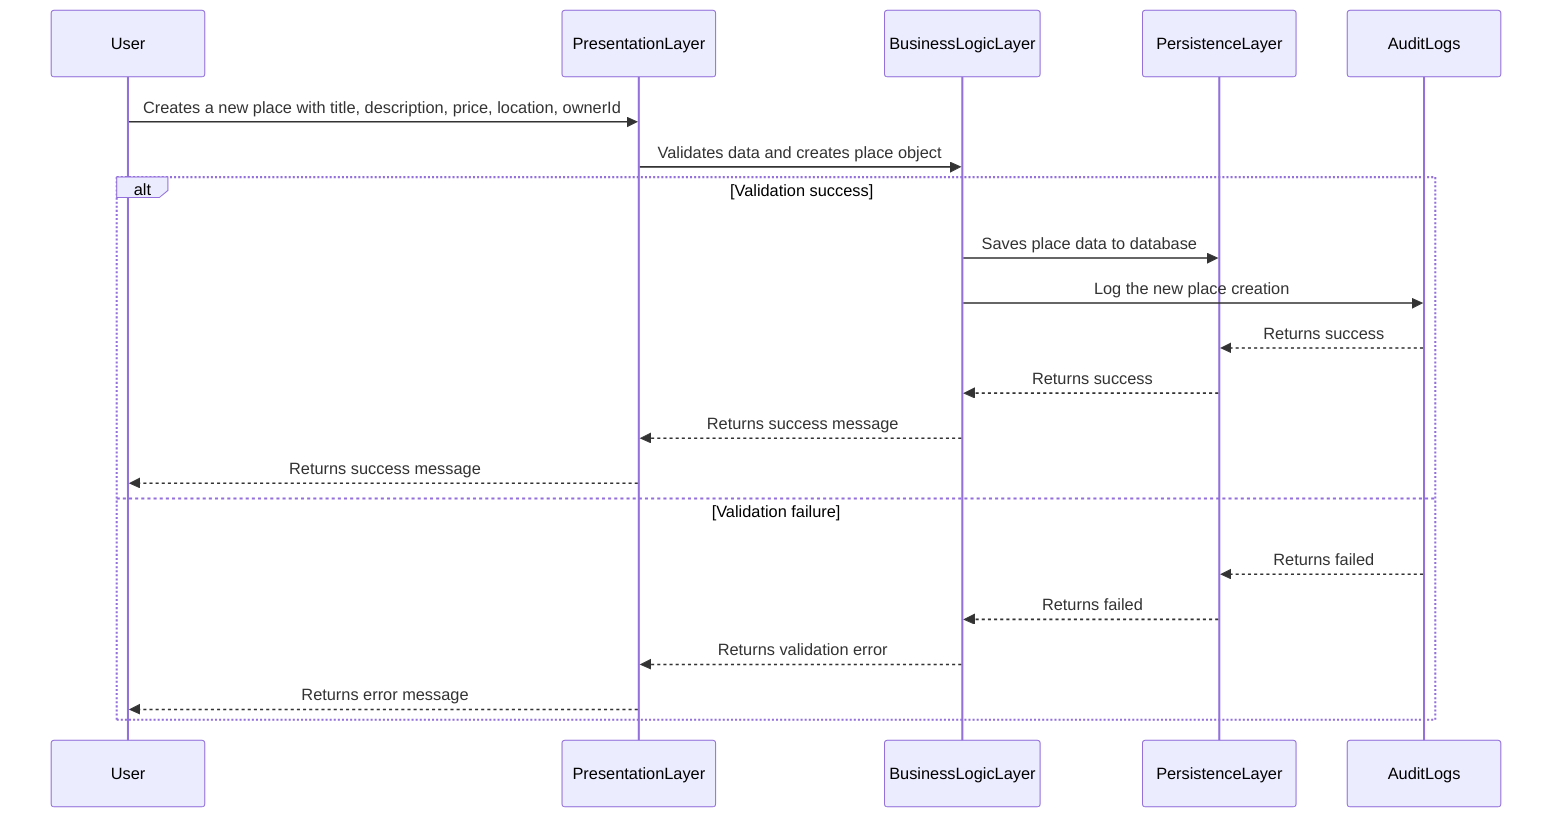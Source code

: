 sequenceDiagram
  participant User
  participant PresentationLayer
  participant BusinessLogicLayer
  participant PersistenceLayer

  User->>PresentationLayer: Creates a new place with title, description, price, location, ownerId
  PresentationLayer->>BusinessLogicLayer: Validates data and creates place object

  alt Validation success

  
    BusinessLogicLayer->>PersistenceLayer: Saves place data to database
    BusinessLogicLayer->>AuditLogs: Log the new place creation          
        AuditLogs-->>PersistenceLayer:Returns success
  
    PersistenceLayer-->>BusinessLogicLayer: Returns success

    BusinessLogicLayer-->>PresentationLayer: Returns success message
    PresentationLayer-->>User: Returns success message


  else Validation failure
      AuditLogs-->>PersistenceLayer:Returns failed
          PersistenceLayer-->>BusinessLogicLayer: Returns failed
    BusinessLogicLayer-->>PresentationLayer: Returns validation error
    PresentationLayer-->>User: Returns error message
  end